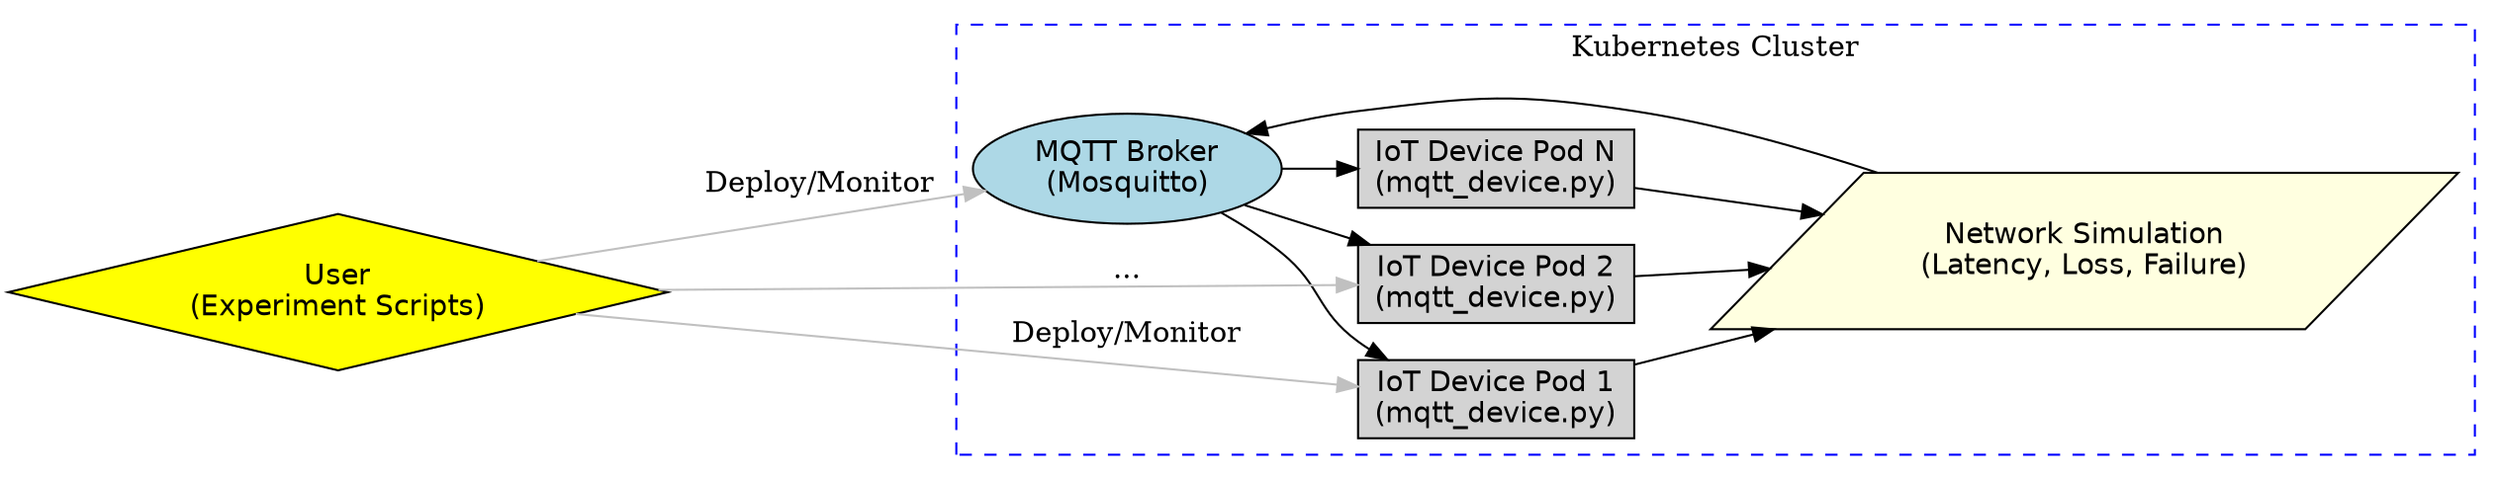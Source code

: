 digraph IoT_K8s_Architecture {
    rankdir=LR;
    node [shape=box, style=filled, fillcolor=lightgray, fontname="Helvetica"];

    subgraph cluster_k8s {
        label="Kubernetes Cluster";
        style=dashed;
        color=blue;
        Broker [label="MQTT Broker\n(Mosquitto)", shape=ellipse, fillcolor=lightblue, style=filled];
        NetSim [label="Network Simulation\n(Latency, Loss, Failure)", shape=parallelogram, fillcolor=lightyellow];
        Device1 [label="IoT Device Pod 1\n(mqtt_device.py)"];
        Device2 [label="IoT Device Pod 2\n(mqtt_device.py)"];
        DeviceN [label="IoT Device Pod N\n(mqtt_device.py)"];
        
        Device1 -> NetSim -> Broker;
        Device2 -> NetSim;
        DeviceN -> NetSim;
        Broker -> Device1;
        Broker -> Device2;
        Broker -> DeviceN;
    }

    User [label="User\n(Experiment Scripts)", shape=diamond, fillcolor=yellow, style=filled];
    User -> Broker [label="Deploy/Monitor", color=gray];
    User -> Device1 [label="Deploy/Monitor", color=gray];
    User -> Device2 [label="...", color=gray];
}
